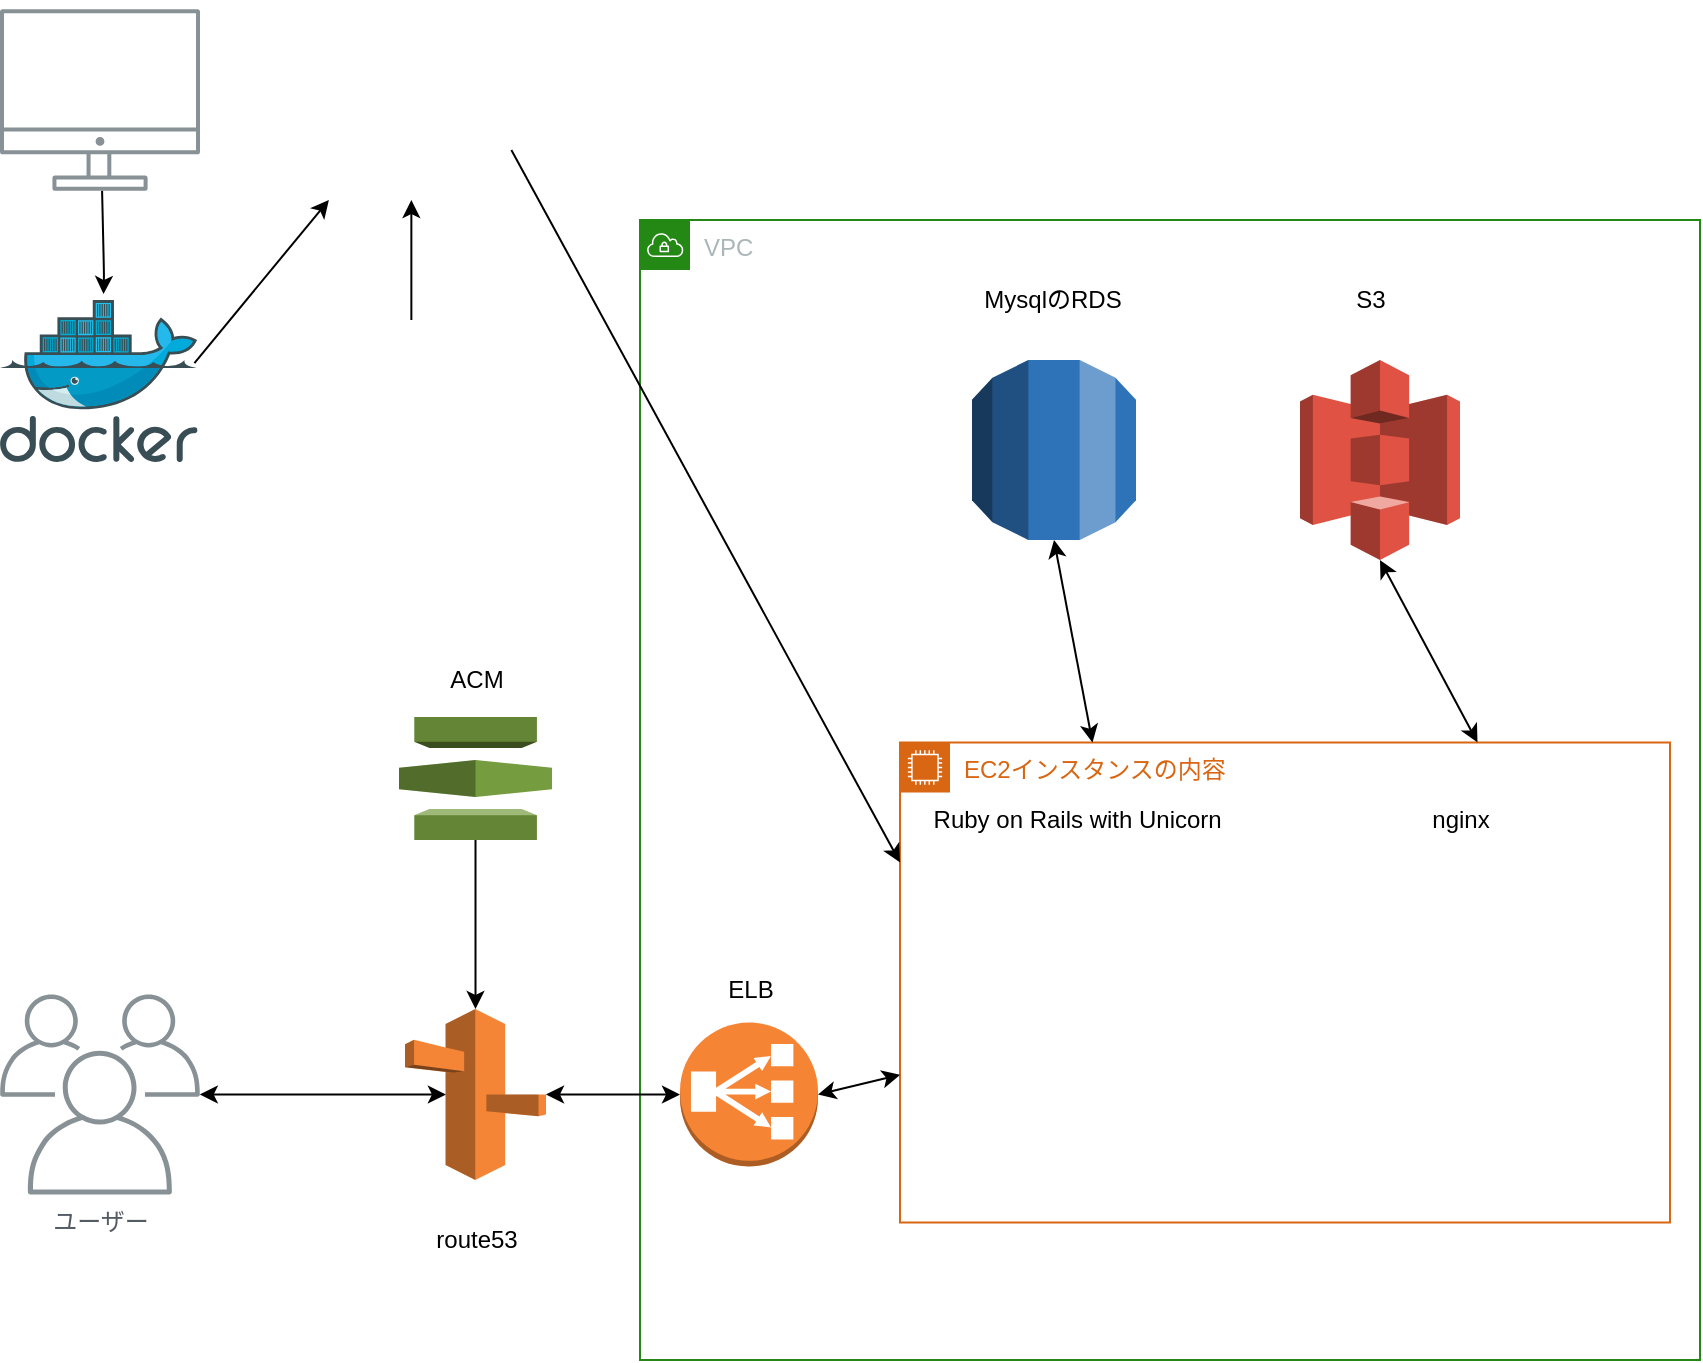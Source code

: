 <mxfile version="14.1.8" type="github">
  <diagram id="Ht1M8jgEwFfnCIfOTk4-" name="Page-1">
    <mxGraphModel dx="2009" dy="876" grid="1" gridSize="10" guides="1" tooltips="1" connect="1" arrows="1" fold="1" page="1" pageScale="1" pageWidth="1169" pageHeight="827" math="0" shadow="0">
      <root>
        <mxCell id="0" />
        <mxCell id="1" parent="0" />
        <mxCell id="X5_Lb7tXrEgXbB19tcTy-7" value="&lt;font style=&quot;vertical-align: inherit&quot;&gt;&lt;font style=&quot;vertical-align: inherit&quot;&gt;ユーザー&lt;/font&gt;&lt;/font&gt;" style="outlineConnect=0;gradientColor=none;fontColor=#545B64;strokeColor=none;fillColor=#879196;dashed=0;verticalLabelPosition=bottom;verticalAlign=top;align=center;html=1;fontSize=12;fontStyle=0;aspect=fixed;shape=mxgraph.aws4.illustration_users;pointerEvents=1" vertex="1" parent="1">
          <mxGeometry x="150" y="657.25" width="100" height="100" as="geometry" />
        </mxCell>
        <mxCell id="X5_Lb7tXrEgXbB19tcTy-8" value="" style="outlineConnect=0;dashed=0;verticalLabelPosition=bottom;verticalAlign=top;align=center;html=1;shape=mxgraph.aws3.route_53;fillColor=#F58536;gradientColor=none;" vertex="1" parent="1">
          <mxGeometry x="352.5" y="664.5" width="70.5" height="85.5" as="geometry" />
        </mxCell>
        <mxCell id="X5_Lb7tXrEgXbB19tcTy-11" value="" style="outlineConnect=0;dashed=0;verticalLabelPosition=bottom;verticalAlign=top;align=center;html=1;shape=mxgraph.aws3.certificate_manager;fillColor=#759C3E;gradientColor=none;" vertex="1" parent="1">
          <mxGeometry x="349.5" y="518.5" width="76.5" height="61.5" as="geometry" />
        </mxCell>
        <mxCell id="X5_Lb7tXrEgXbB19tcTy-15" value="&lt;font style=&quot;vertical-align: inherit&quot;&gt;&lt;font style=&quot;vertical-align: inherit&quot;&gt;&lt;font style=&quot;vertical-align: inherit&quot;&gt;&lt;font style=&quot;vertical-align: inherit&quot;&gt;ACM&lt;/font&gt;&lt;/font&gt;&lt;/font&gt;&lt;/font&gt;" style="text;html=1;align=center;verticalAlign=middle;resizable=0;points=[];autosize=1;" vertex="1" parent="1">
          <mxGeometry x="367.75" y="490.25" width="40" height="20" as="geometry" />
        </mxCell>
        <mxCell id="X5_Lb7tXrEgXbB19tcTy-17" value="&lt;font style=&quot;vertical-align: inherit&quot;&gt;&lt;font style=&quot;vertical-align: inherit&quot;&gt;route53&lt;/font&gt;&lt;/font&gt;" style="text;html=1;align=center;verticalAlign=middle;resizable=0;points=[];autosize=1;" vertex="1" parent="1">
          <mxGeometry x="357.75" y="770" width="60" height="20" as="geometry" />
        </mxCell>
        <mxCell id="X5_Lb7tXrEgXbB19tcTy-19" value="&lt;font style=&quot;vertical-align: inherit&quot;&gt;&lt;font style=&quot;vertical-align: inherit&quot;&gt;&lt;font style=&quot;vertical-align: inherit&quot;&gt;&lt;font style=&quot;vertical-align: inherit&quot;&gt;&lt;font style=&quot;vertical-align: inherit&quot;&gt;&lt;font style=&quot;vertical-align: inherit&quot;&gt;&lt;font style=&quot;vertical-align: inherit&quot;&gt;&lt;font style=&quot;vertical-align: inherit&quot;&gt;&lt;font style=&quot;vertical-align: inherit&quot;&gt;&lt;font style=&quot;vertical-align: inherit&quot;&gt;&lt;font style=&quot;vertical-align: inherit&quot;&gt;&lt;font style=&quot;vertical-align: inherit&quot;&gt;VPC&lt;/font&gt;&lt;/font&gt;&lt;/font&gt;&lt;/font&gt;&lt;/font&gt;&lt;/font&gt;&lt;/font&gt;&lt;/font&gt;&lt;/font&gt;&lt;/font&gt;&lt;/font&gt;&lt;/font&gt;" style="points=[[0,0],[0.25,0],[0.5,0],[0.75,0],[1,0],[1,0.25],[1,0.5],[1,0.75],[1,1],[0.75,1],[0.5,1],[0.25,1],[0,1],[0,0.75],[0,0.5],[0,0.25]];outlineConnect=0;gradientColor=none;html=1;whiteSpace=wrap;fontSize=12;fontStyle=0;shape=mxgraph.aws4.group;grIcon=mxgraph.aws4.group_vpc;strokeColor=#248814;fillColor=none;verticalAlign=top;align=left;spacingLeft=30;fontColor=#AAB7B8;dashed=0;" vertex="1" parent="1">
          <mxGeometry x="470" y="270" width="530" height="570" as="geometry" />
        </mxCell>
        <mxCell id="X5_Lb7tXrEgXbB19tcTy-23" value="&lt;font style=&quot;vertical-align: inherit&quot;&gt;&lt;font style=&quot;vertical-align: inherit&quot;&gt;EC2インスタンスの内容&lt;/font&gt;&lt;/font&gt;" style="points=[[0,0],[0.25,0],[0.5,0],[0.75,0],[1,0],[1,0.25],[1,0.5],[1,0.75],[1,1],[0.75,1],[0.5,1],[0.25,1],[0,1],[0,0.75],[0,0.5],[0,0.25]];outlineConnect=0;gradientColor=none;html=1;whiteSpace=wrap;fontSize=12;fontStyle=0;shape=mxgraph.aws4.group;grIcon=mxgraph.aws4.group_ec2_instance_contents;strokeColor=#D86613;fillColor=none;verticalAlign=top;align=left;spacingLeft=30;fontColor=#D86613;dashed=0;" vertex="1" parent="1">
          <mxGeometry x="600" y="531.25" width="385" height="240" as="geometry" />
        </mxCell>
        <mxCell id="X5_Lb7tXrEgXbB19tcTy-24" value="" style="aspect=fixed;html=1;points=[];align=center;image;fontSize=12;image=img/lib/mscae/Docker.svg;" vertex="1" parent="1">
          <mxGeometry x="150" y="310" width="98.79" height="81" as="geometry" />
        </mxCell>
        <mxCell id="X5_Lb7tXrEgXbB19tcTy-26" value="" style="shape=image;verticalLabelPosition=bottom;verticalAlign=top;imageAspect=0;image=https://trans-it.net/wp-content/uploads/2020/10/nginx.png" vertex="1" parent="1">
          <mxGeometry x="824" y="598" width="112" height="112" as="geometry" />
        </mxCell>
        <mxCell id="X5_Lb7tXrEgXbB19tcTy-27" value="" style="shape=image;verticalLabelPosition=bottom;verticalAlign=top;imageAspect=0;image=https://leben.mobi/wp-content/uploads/2018/10/download-1.png" vertex="1" parent="1">
          <mxGeometry x="640" y="600" width="110" height="110" as="geometry" />
        </mxCell>
        <mxCell id="X5_Lb7tXrEgXbB19tcTy-28" value="" style="outlineConnect=0;dashed=0;verticalLabelPosition=bottom;verticalAlign=top;align=center;html=1;shape=mxgraph.aws3.rds;fillColor=#2E73B8;gradientColor=none;" vertex="1" parent="1">
          <mxGeometry x="636" y="340" width="82" height="90" as="geometry" />
        </mxCell>
        <mxCell id="X5_Lb7tXrEgXbB19tcTy-34" value="" style="endArrow=classic;startArrow=classic;html=1;exitX=0.25;exitY=0;exitDx=0;exitDy=0;entryX=0.5;entryY=1;entryDx=0;entryDy=0;entryPerimeter=0;" edge="1" parent="1" source="X5_Lb7tXrEgXbB19tcTy-23" target="X5_Lb7tXrEgXbB19tcTy-28">
          <mxGeometry width="50" height="50" relative="1" as="geometry">
            <mxPoint x="880" y="510" as="sourcePoint" />
            <mxPoint x="930" y="460" as="targetPoint" />
          </mxGeometry>
        </mxCell>
        <mxCell id="X5_Lb7tXrEgXbB19tcTy-35" value="" style="outlineConnect=0;dashed=0;verticalLabelPosition=bottom;verticalAlign=top;align=center;html=1;shape=mxgraph.aws3.s3;fillColor=#E05243;gradientColor=none;" vertex="1" parent="1">
          <mxGeometry x="800" y="340" width="80" height="100" as="geometry" />
        </mxCell>
        <mxCell id="X5_Lb7tXrEgXbB19tcTy-36" value="" style="endArrow=classic;startArrow=classic;html=1;entryX=0.5;entryY=1;entryDx=0;entryDy=0;entryPerimeter=0;exitX=0.75;exitY=0;exitDx=0;exitDy=0;" edge="1" parent="1" source="X5_Lb7tXrEgXbB19tcTy-23" target="X5_Lb7tXrEgXbB19tcTy-35">
          <mxGeometry width="50" height="50" relative="1" as="geometry">
            <mxPoint x="820" y="470" as="sourcePoint" />
            <mxPoint x="870" y="420" as="targetPoint" />
          </mxGeometry>
        </mxCell>
        <mxCell id="X5_Lb7tXrEgXbB19tcTy-37" value="&lt;font style=&quot;vertical-align: inherit&quot;&gt;&lt;font style=&quot;vertical-align: inherit&quot;&gt;&lt;font style=&quot;vertical-align: inherit&quot;&gt;&lt;font style=&quot;vertical-align: inherit&quot;&gt;MysqlのRDS&lt;/font&gt;&lt;/font&gt;&lt;/font&gt;&lt;/font&gt;" style="text;html=1;align=center;verticalAlign=middle;resizable=0;points=[];autosize=1;" vertex="1" parent="1">
          <mxGeometry x="636" y="300" width="80" height="20" as="geometry" />
        </mxCell>
        <mxCell id="X5_Lb7tXrEgXbB19tcTy-39" value="&lt;font style=&quot;vertical-align: inherit&quot;&gt;&lt;font style=&quot;vertical-align: inherit&quot;&gt;S3&lt;/font&gt;&lt;/font&gt;" style="text;html=1;align=center;verticalAlign=middle;resizable=0;points=[];autosize=1;" vertex="1" parent="1">
          <mxGeometry x="820" y="300" width="30" height="20" as="geometry" />
        </mxCell>
        <mxCell id="X5_Lb7tXrEgXbB19tcTy-40" value="&lt;font style=&quot;vertical-align: inherit&quot;&gt;&lt;font style=&quot;vertical-align: inherit&quot;&gt;Ruby on Rails with Unicorn&amp;nbsp;&lt;/font&gt;&lt;/font&gt;" style="text;html=1;align=center;verticalAlign=middle;resizable=0;points=[];autosize=1;" vertex="1" parent="1">
          <mxGeometry x="610" y="560" width="160" height="20" as="geometry" />
        </mxCell>
        <mxCell id="X5_Lb7tXrEgXbB19tcTy-41" value="&lt;font style=&quot;vertical-align: inherit&quot;&gt;&lt;font style=&quot;vertical-align: inherit&quot;&gt;nginx&lt;/font&gt;&lt;/font&gt;" style="text;html=1;align=center;verticalAlign=middle;resizable=0;points=[];autosize=1;" vertex="1" parent="1">
          <mxGeometry x="860" y="560" width="40" height="20" as="geometry" />
        </mxCell>
        <mxCell id="X5_Lb7tXrEgXbB19tcTy-42" value="" style="outlineConnect=0;gradientColor=none;fontColor=#545B64;strokeColor=none;fillColor=#879196;dashed=0;verticalLabelPosition=bottom;verticalAlign=top;align=center;html=1;fontSize=12;fontStyle=0;aspect=fixed;shape=mxgraph.aws4.illustration_desktop;pointerEvents=1" vertex="1" parent="1">
          <mxGeometry x="150" y="164.5" width="100" height="91" as="geometry" />
        </mxCell>
        <mxCell id="X5_Lb7tXrEgXbB19tcTy-43" value="" style="shape=image;verticalLabelPosition=bottom;verticalAlign=top;imageAspect=0;image=https://github.githubassets.com/images/modules/logos_page/GitHub-Mark.png" vertex="1" parent="1">
          <mxGeometry x="305.68" y="160" width="100" height="100" as="geometry" />
        </mxCell>
        <mxCell id="X5_Lb7tXrEgXbB19tcTy-44" value="" style="shape=image;verticalLabelPosition=bottom;verticalAlign=top;imageAspect=0;image=https://cdn.worldvectorlogo.com/logos/circleci.svg" vertex="1" parent="1">
          <mxGeometry x="319.3" y="320" width="72.76" height="70" as="geometry" />
        </mxCell>
        <mxCell id="X5_Lb7tXrEgXbB19tcTy-45" value="" style="endArrow=classic;html=1;entryX=0.524;entryY=-0.037;entryDx=0;entryDy=0;entryPerimeter=0;" edge="1" parent="1" source="X5_Lb7tXrEgXbB19tcTy-42" target="X5_Lb7tXrEgXbB19tcTy-24">
          <mxGeometry width="50" height="50" relative="1" as="geometry">
            <mxPoint x="730" y="510" as="sourcePoint" />
            <mxPoint x="780" y="460" as="targetPoint" />
            <Array as="points">
              <mxPoint x="202" y="297" />
            </Array>
          </mxGeometry>
        </mxCell>
        <mxCell id="X5_Lb7tXrEgXbB19tcTy-46" value="" style="endArrow=classic;html=1;entryX=0.5;entryY=1;entryDx=0;entryDy=0;" edge="1" parent="1" source="X5_Lb7tXrEgXbB19tcTy-44" target="X5_Lb7tXrEgXbB19tcTy-43">
          <mxGeometry width="50" height="50" relative="1" as="geometry">
            <mxPoint x="730" y="510" as="sourcePoint" />
            <mxPoint x="780" y="460" as="targetPoint" />
          </mxGeometry>
        </mxCell>
        <mxCell id="X5_Lb7tXrEgXbB19tcTy-49" value="" style="outlineConnect=0;dashed=0;verticalLabelPosition=bottom;verticalAlign=top;align=center;html=1;shape=mxgraph.aws3.classic_load_balancer;fillColor=#F58534;gradientColor=none;" vertex="1" parent="1">
          <mxGeometry x="490" y="671.25" width="69" height="72" as="geometry" />
        </mxCell>
        <mxCell id="X5_Lb7tXrEgXbB19tcTy-50" value="" style="endArrow=classic;startArrow=classic;html=1;exitX=1;exitY=0.5;exitDx=0;exitDy=0;exitPerimeter=0;" edge="1" parent="1" source="X5_Lb7tXrEgXbB19tcTy-8" target="X5_Lb7tXrEgXbB19tcTy-49">
          <mxGeometry width="50" height="50" relative="1" as="geometry">
            <mxPoint x="490" y="440" as="sourcePoint" />
            <mxPoint x="540" y="390" as="targetPoint" />
          </mxGeometry>
        </mxCell>
        <mxCell id="X5_Lb7tXrEgXbB19tcTy-53" value="" style="endArrow=classic;html=1;exitX=0.5;exitY=1;exitDx=0;exitDy=0;exitPerimeter=0;entryX=0.5;entryY=0;entryDx=0;entryDy=0;entryPerimeter=0;" edge="1" parent="1" source="X5_Lb7tXrEgXbB19tcTy-11" target="X5_Lb7tXrEgXbB19tcTy-8">
          <mxGeometry width="50" height="50" relative="1" as="geometry">
            <mxPoint x="490" y="440" as="sourcePoint" />
            <mxPoint x="540" y="390" as="targetPoint" />
          </mxGeometry>
        </mxCell>
        <mxCell id="X5_Lb7tXrEgXbB19tcTy-54" value="" style="endArrow=classic;startArrow=classic;html=1;entryX=0.29;entryY=0.5;entryDx=0;entryDy=0;entryPerimeter=0;" edge="1" parent="1" source="X5_Lb7tXrEgXbB19tcTy-7" target="X5_Lb7tXrEgXbB19tcTy-8">
          <mxGeometry width="50" height="50" relative="1" as="geometry">
            <mxPoint x="490" y="440" as="sourcePoint" />
            <mxPoint x="540" y="390" as="targetPoint" />
          </mxGeometry>
        </mxCell>
        <mxCell id="X5_Lb7tXrEgXbB19tcTy-55" value="&lt;font style=&quot;vertical-align: inherit&quot;&gt;&lt;font style=&quot;vertical-align: inherit&quot;&gt;ELB&lt;/font&gt;&lt;/font&gt;" style="text;html=1;align=center;verticalAlign=middle;resizable=0;points=[];autosize=1;" vertex="1" parent="1">
          <mxGeometry x="504.5" y="645" width="40" height="20" as="geometry" />
        </mxCell>
        <mxCell id="X5_Lb7tXrEgXbB19tcTy-56" value="" style="endArrow=classic;startArrow=classic;html=1;entryX=1;entryY=0.5;entryDx=0;entryDy=0;entryPerimeter=0;" edge="1" parent="1" source="X5_Lb7tXrEgXbB19tcTy-23" target="X5_Lb7tXrEgXbB19tcTy-49">
          <mxGeometry width="50" height="50" relative="1" as="geometry">
            <mxPoint x="490" y="440" as="sourcePoint" />
            <mxPoint x="540" y="390" as="targetPoint" />
          </mxGeometry>
        </mxCell>
        <mxCell id="X5_Lb7tXrEgXbB19tcTy-57" value="" style="endArrow=classic;html=1;exitX=1;exitY=0.75;exitDx=0;exitDy=0;entryX=0;entryY=0.25;entryDx=0;entryDy=0;" edge="1" parent="1" source="X5_Lb7tXrEgXbB19tcTy-43" target="X5_Lb7tXrEgXbB19tcTy-23">
          <mxGeometry width="50" height="50" relative="1" as="geometry">
            <mxPoint x="490" y="440" as="sourcePoint" />
            <mxPoint x="540" y="390" as="targetPoint" />
          </mxGeometry>
        </mxCell>
        <mxCell id="X5_Lb7tXrEgXbB19tcTy-58" value="" style="endArrow=classic;html=1;exitX=0.984;exitY=0.389;exitDx=0;exitDy=0;exitPerimeter=0;" edge="1" parent="1" source="X5_Lb7tXrEgXbB19tcTy-24" target="X5_Lb7tXrEgXbB19tcTy-43">
          <mxGeometry width="50" height="50" relative="1" as="geometry">
            <mxPoint x="290" y="410" as="sourcePoint" />
            <mxPoint x="340" y="360" as="targetPoint" />
          </mxGeometry>
        </mxCell>
      </root>
    </mxGraphModel>
  </diagram>
</mxfile>
